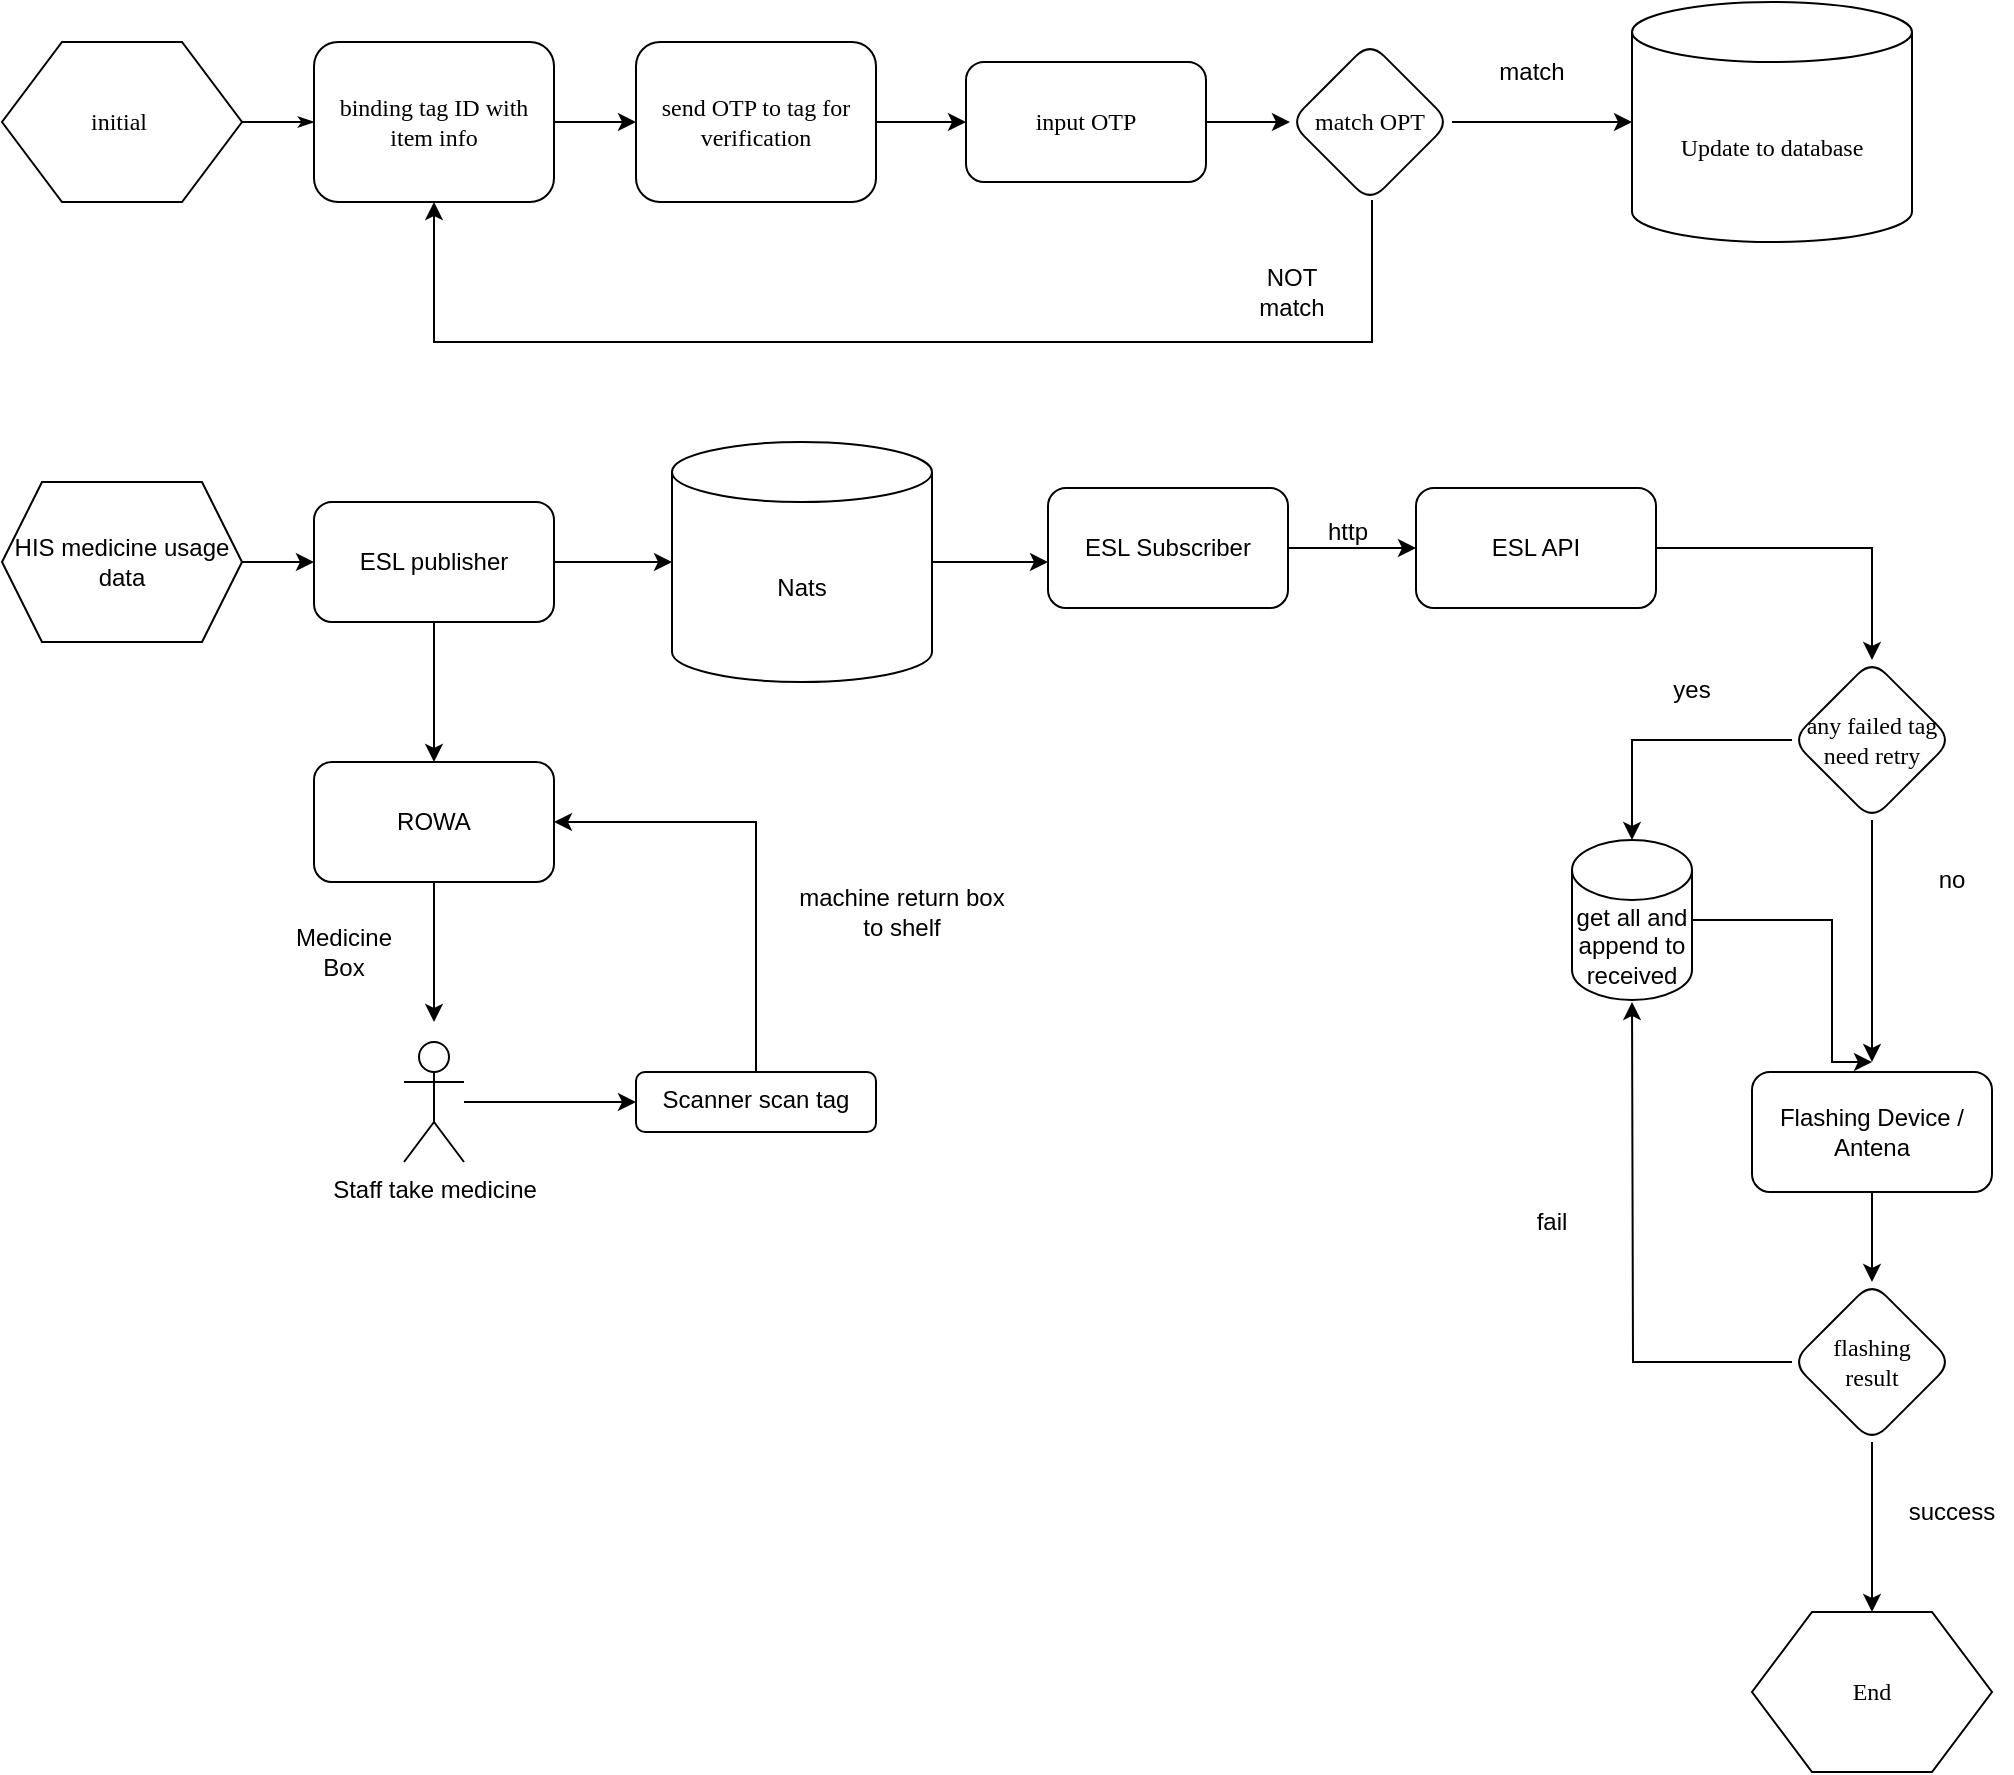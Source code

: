 <mxfile version="20.8.3" type="github">
  <diagram name="Page-1" id="8ce9d11a-91a2-4d17-14d8-a56ed91bf033">
    <mxGraphModel dx="1432" dy="836" grid="1" gridSize="10" guides="1" tooltips="1" connect="1" arrows="1" fold="1" page="1" pageScale="2" pageWidth="1100" pageHeight="850" background="none" math="0" shadow="0">
      <root>
        <mxCell id="0" />
        <mxCell id="1" parent="0" />
        <mxCell id="17ea667e15c223fc-28" style="edgeStyle=orthogonalEdgeStyle;rounded=1;html=1;labelBackgroundColor=none;startArrow=none;startFill=0;startSize=5;endArrow=classicThin;endFill=1;endSize=5;jettySize=auto;orthogonalLoop=1;strokeWidth=1;fontFamily=Verdana;fontSize=8" parent="1" source="17ea667e15c223fc-1" target="17ea667e15c223fc-2" edge="1">
          <mxGeometry relative="1" as="geometry" />
        </mxCell>
        <mxCell id="17ea667e15c223fc-1" value="initial&amp;nbsp;" style="shape=hexagon;perimeter=hexagonPerimeter;whiteSpace=wrap;html=1;rounded=0;shadow=0;labelBackgroundColor=none;strokeWidth=1;fontFamily=Verdana;fontSize=12;align=center;" parent="1" vertex="1">
          <mxGeometry x="25" y="30" width="120" height="80" as="geometry" />
        </mxCell>
        <mxCell id="yy2sZE4itZw_RQWSuxx_-3" value="" style="edgeStyle=orthogonalEdgeStyle;rounded=0;orthogonalLoop=1;jettySize=auto;html=1;" parent="1" source="17ea667e15c223fc-2" target="yy2sZE4itZw_RQWSuxx_-2" edge="1">
          <mxGeometry relative="1" as="geometry" />
        </mxCell>
        <mxCell id="17ea667e15c223fc-2" value="binding tag ID with item info&lt;br&gt;" style="rounded=1;whiteSpace=wrap;html=1;shadow=0;labelBackgroundColor=none;strokeWidth=1;fontFamily=Verdana;fontSize=12;align=center;" parent="1" vertex="1">
          <mxGeometry x="181" y="30" width="120" height="80" as="geometry" />
        </mxCell>
        <mxCell id="17ea667e15c223fc-26" value="End" style="shape=hexagon;perimeter=hexagonPerimeter;whiteSpace=wrap;html=1;rounded=0;shadow=0;labelBackgroundColor=none;strokeWidth=1;fontFamily=Verdana;fontSize=12;align=center;" parent="1" vertex="1">
          <mxGeometry x="900" y="815" width="120" height="80" as="geometry" />
        </mxCell>
        <mxCell id="yy2sZE4itZw_RQWSuxx_-5" value="" style="edgeStyle=orthogonalEdgeStyle;rounded=0;orthogonalLoop=1;jettySize=auto;html=1;" parent="1" source="yy2sZE4itZw_RQWSuxx_-2" target="yy2sZE4itZw_RQWSuxx_-4" edge="1">
          <mxGeometry relative="1" as="geometry" />
        </mxCell>
        <mxCell id="yy2sZE4itZw_RQWSuxx_-2" value="send OTP to tag for verification" style="rounded=1;whiteSpace=wrap;html=1;shadow=0;labelBackgroundColor=none;strokeWidth=1;fontFamily=Verdana;fontSize=12;align=center;" parent="1" vertex="1">
          <mxGeometry x="342" y="30" width="120" height="80" as="geometry" />
        </mxCell>
        <mxCell id="yy2sZE4itZw_RQWSuxx_-7" value="" style="edgeStyle=orthogonalEdgeStyle;rounded=0;orthogonalLoop=1;jettySize=auto;html=1;" parent="1" source="yy2sZE4itZw_RQWSuxx_-4" target="yy2sZE4itZw_RQWSuxx_-6" edge="1">
          <mxGeometry relative="1" as="geometry" />
        </mxCell>
        <mxCell id="yy2sZE4itZw_RQWSuxx_-4" value="input OTP" style="whiteSpace=wrap;html=1;fontFamily=Verdana;rounded=1;shadow=0;labelBackgroundColor=none;strokeWidth=1;" parent="1" vertex="1">
          <mxGeometry x="507" y="40" width="120" height="60" as="geometry" />
        </mxCell>
        <mxCell id="yy2sZE4itZw_RQWSuxx_-8" style="edgeStyle=orthogonalEdgeStyle;rounded=0;orthogonalLoop=1;jettySize=auto;html=1;entryX=0.5;entryY=1;entryDx=0;entryDy=0;" parent="1" source="yy2sZE4itZw_RQWSuxx_-6" target="17ea667e15c223fc-2" edge="1">
          <mxGeometry relative="1" as="geometry">
            <Array as="points">
              <mxPoint x="710" y="180" />
              <mxPoint x="241" y="180" />
            </Array>
          </mxGeometry>
        </mxCell>
        <mxCell id="yy2sZE4itZw_RQWSuxx_-12" value="" style="edgeStyle=orthogonalEdgeStyle;rounded=0;orthogonalLoop=1;jettySize=auto;html=1;" parent="1" edge="1">
          <mxGeometry relative="1" as="geometry">
            <mxPoint x="750" y="70" as="sourcePoint" />
            <mxPoint x="840" y="70" as="targetPoint" />
          </mxGeometry>
        </mxCell>
        <mxCell id="yy2sZE4itZw_RQWSuxx_-6" value="match OPT" style="rhombus;whiteSpace=wrap;html=1;fontFamily=Verdana;rounded=1;shadow=0;labelBackgroundColor=none;strokeWidth=1;" parent="1" vertex="1">
          <mxGeometry x="669" y="30" width="80" height="80" as="geometry" />
        </mxCell>
        <mxCell id="yy2sZE4itZw_RQWSuxx_-9" value="NOT match&lt;br&gt;" style="text;html=1;strokeColor=none;fillColor=none;align=center;verticalAlign=middle;whiteSpace=wrap;rounded=0;" parent="1" vertex="1">
          <mxGeometry x="640" y="140" width="60" height="30" as="geometry" />
        </mxCell>
        <mxCell id="yy2sZE4itZw_RQWSuxx_-13" value="match" style="text;html=1;strokeColor=none;fillColor=none;align=center;verticalAlign=middle;whiteSpace=wrap;rounded=0;" parent="1" vertex="1">
          <mxGeometry x="760" y="30" width="60" height="30" as="geometry" />
        </mxCell>
        <mxCell id="yy2sZE4itZw_RQWSuxx_-18" value="" style="edgeStyle=orthogonalEdgeStyle;rounded=0;orthogonalLoop=1;jettySize=auto;html=1;" parent="1" source="yy2sZE4itZw_RQWSuxx_-16" target="yy2sZE4itZw_RQWSuxx_-17" edge="1">
          <mxGeometry relative="1" as="geometry" />
        </mxCell>
        <mxCell id="yy2sZE4itZw_RQWSuxx_-16" value="HIS medicine usage data" style="shape=hexagon;perimeter=hexagonPerimeter2;whiteSpace=wrap;html=1;fixedSize=1;" parent="1" vertex="1">
          <mxGeometry x="25" y="250" width="120" height="80" as="geometry" />
        </mxCell>
        <mxCell id="yy2sZE4itZw_RQWSuxx_-23" value="" style="edgeStyle=orthogonalEdgeStyle;rounded=0;orthogonalLoop=1;jettySize=auto;html=1;" parent="1" source="yy2sZE4itZw_RQWSuxx_-17" target="yy2sZE4itZw_RQWSuxx_-22" edge="1">
          <mxGeometry relative="1" as="geometry" />
        </mxCell>
        <mxCell id="hlQuVm98A-8ef_0kIV-_-12" style="edgeStyle=orthogonalEdgeStyle;rounded=0;orthogonalLoop=1;jettySize=auto;html=1;entryX=0;entryY=0.5;entryDx=0;entryDy=0;entryPerimeter=0;" edge="1" parent="1" source="yy2sZE4itZw_RQWSuxx_-17" target="hlQuVm98A-8ef_0kIV-_-11">
          <mxGeometry relative="1" as="geometry" />
        </mxCell>
        <mxCell id="yy2sZE4itZw_RQWSuxx_-17" value="ESL publisher&lt;br&gt;" style="rounded=1;whiteSpace=wrap;html=1;" parent="1" vertex="1">
          <mxGeometry x="181" y="260" width="120" height="60" as="geometry" />
        </mxCell>
        <mxCell id="yy2sZE4itZw_RQWSuxx_-25" value="" style="edgeStyle=orthogonalEdgeStyle;rounded=0;orthogonalLoop=1;jettySize=auto;html=1;" parent="1" source="yy2sZE4itZw_RQWSuxx_-20" target="yy2sZE4itZw_RQWSuxx_-24" edge="1">
          <mxGeometry relative="1" as="geometry" />
        </mxCell>
        <mxCell id="yy2sZE4itZw_RQWSuxx_-20" value="ESL Subscriber" style="whiteSpace=wrap;html=1;rounded=1;" parent="1" vertex="1">
          <mxGeometry x="548" y="253" width="120" height="60" as="geometry" />
        </mxCell>
        <mxCell id="hlQuVm98A-8ef_0kIV-_-5" style="edgeStyle=orthogonalEdgeStyle;rounded=0;orthogonalLoop=1;jettySize=auto;html=1;" edge="1" parent="1" source="yy2sZE4itZw_RQWSuxx_-22">
          <mxGeometry relative="1" as="geometry">
            <mxPoint x="241" y="520" as="targetPoint" />
          </mxGeometry>
        </mxCell>
        <mxCell id="yy2sZE4itZw_RQWSuxx_-22" value="ROWA" style="whiteSpace=wrap;html=1;rounded=1;" parent="1" vertex="1">
          <mxGeometry x="181" y="390" width="120" height="60" as="geometry" />
        </mxCell>
        <mxCell id="hlQuVm98A-8ef_0kIV-_-19" style="edgeStyle=orthogonalEdgeStyle;rounded=0;orthogonalLoop=1;jettySize=auto;html=1;entryX=0.5;entryY=0;entryDx=0;entryDy=0;" edge="1" parent="1" source="yy2sZE4itZw_RQWSuxx_-24" target="hlQuVm98A-8ef_0kIV-_-21">
          <mxGeometry relative="1" as="geometry">
            <mxPoint x="920" y="283" as="targetPoint" />
          </mxGeometry>
        </mxCell>
        <mxCell id="yy2sZE4itZw_RQWSuxx_-24" value="ESL API" style="whiteSpace=wrap;html=1;rounded=1;" parent="1" vertex="1">
          <mxGeometry x="732" y="253" width="120" height="60" as="geometry" />
        </mxCell>
        <mxCell id="yy2sZE4itZw_RQWSuxx_-26" value="http" style="text;html=1;strokeColor=none;fillColor=none;align=center;verticalAlign=middle;whiteSpace=wrap;rounded=0;" parent="1" vertex="1">
          <mxGeometry x="668" y="260" width="60" height="30" as="geometry" />
        </mxCell>
        <mxCell id="yy2sZE4itZw_RQWSuxx_-27" value="&lt;span style=&quot;font-family: Verdana;&quot;&gt;Update to database&lt;/span&gt;" style="shape=cylinder3;whiteSpace=wrap;html=1;boundedLbl=1;backgroundOutline=1;size=15;" parent="1" vertex="1">
          <mxGeometry x="840" y="10" width="140" height="120" as="geometry" />
        </mxCell>
        <mxCell id="hlQuVm98A-8ef_0kIV-_-9" value="" style="edgeStyle=orthogonalEdgeStyle;rounded=0;orthogonalLoop=1;jettySize=auto;html=1;" edge="1" parent="1" source="hlQuVm98A-8ef_0kIV-_-1" target="hlQuVm98A-8ef_0kIV-_-8">
          <mxGeometry relative="1" as="geometry" />
        </mxCell>
        <mxCell id="hlQuVm98A-8ef_0kIV-_-1" value="Staff take medicine&lt;br&gt;" style="shape=umlActor;verticalLabelPosition=bottom;verticalAlign=top;html=1;outlineConnect=0;" vertex="1" parent="1">
          <mxGeometry x="226" y="530" width="30" height="60" as="geometry" />
        </mxCell>
        <mxCell id="hlQuVm98A-8ef_0kIV-_-6" value="machine return&amp;nbsp;box to shelf" style="text;html=1;strokeColor=none;fillColor=none;align=center;verticalAlign=middle;whiteSpace=wrap;rounded=0;" vertex="1" parent="1">
          <mxGeometry x="420" y="450" width="110" height="30" as="geometry" />
        </mxCell>
        <mxCell id="hlQuVm98A-8ef_0kIV-_-7" value="Medicine Box" style="text;html=1;strokeColor=none;fillColor=none;align=center;verticalAlign=middle;whiteSpace=wrap;rounded=0;" vertex="1" parent="1">
          <mxGeometry x="166" y="470" width="60" height="30" as="geometry" />
        </mxCell>
        <mxCell id="hlQuVm98A-8ef_0kIV-_-10" style="edgeStyle=orthogonalEdgeStyle;rounded=0;orthogonalLoop=1;jettySize=auto;html=1;entryX=1;entryY=0.5;entryDx=0;entryDy=0;" edge="1" parent="1" source="hlQuVm98A-8ef_0kIV-_-8" target="yy2sZE4itZw_RQWSuxx_-22">
          <mxGeometry relative="1" as="geometry">
            <Array as="points">
              <mxPoint x="402" y="420" />
            </Array>
          </mxGeometry>
        </mxCell>
        <mxCell id="hlQuVm98A-8ef_0kIV-_-8" value="Scanner scan tag" style="rounded=1;whiteSpace=wrap;html=1;verticalAlign=top;" vertex="1" parent="1">
          <mxGeometry x="342" y="545" width="120" height="30" as="geometry" />
        </mxCell>
        <mxCell id="hlQuVm98A-8ef_0kIV-_-13" style="edgeStyle=orthogonalEdgeStyle;rounded=0;orthogonalLoop=1;jettySize=auto;html=1;entryX=0;entryY=0.617;entryDx=0;entryDy=0;entryPerimeter=0;" edge="1" parent="1" source="hlQuVm98A-8ef_0kIV-_-11" target="yy2sZE4itZw_RQWSuxx_-20">
          <mxGeometry relative="1" as="geometry">
            <Array as="points">
              <mxPoint x="545" y="290" />
            </Array>
          </mxGeometry>
        </mxCell>
        <mxCell id="hlQuVm98A-8ef_0kIV-_-11" value="Nats" style="shape=cylinder3;whiteSpace=wrap;html=1;boundedLbl=1;backgroundOutline=1;size=15;" vertex="1" parent="1">
          <mxGeometry x="360" y="230" width="130" height="120" as="geometry" />
        </mxCell>
        <mxCell id="hlQuVm98A-8ef_0kIV-_-25" style="edgeStyle=orthogonalEdgeStyle;rounded=0;orthogonalLoop=1;jettySize=auto;html=1;entryX=0.5;entryY=0;entryDx=0;entryDy=0;" edge="1" parent="1" source="hlQuVm98A-8ef_0kIV-_-14">
          <mxGeometry relative="1" as="geometry">
            <mxPoint x="960" y="540" as="targetPoint" />
            <Array as="points">
              <mxPoint x="940" y="469" />
              <mxPoint x="940" y="540" />
            </Array>
          </mxGeometry>
        </mxCell>
        <mxCell id="hlQuVm98A-8ef_0kIV-_-14" value="get all and append to received" style="shape=cylinder3;whiteSpace=wrap;html=1;boundedLbl=1;backgroundOutline=1;size=15;" vertex="1" parent="1">
          <mxGeometry x="810" y="429" width="60" height="80" as="geometry" />
        </mxCell>
        <mxCell id="hlQuVm98A-8ef_0kIV-_-22" style="edgeStyle=orthogonalEdgeStyle;rounded=0;orthogonalLoop=1;jettySize=auto;html=1;entryX=0.5;entryY=0;entryDx=0;entryDy=0;entryPerimeter=0;" edge="1" parent="1" source="hlQuVm98A-8ef_0kIV-_-21" target="hlQuVm98A-8ef_0kIV-_-14">
          <mxGeometry relative="1" as="geometry" />
        </mxCell>
        <mxCell id="hlQuVm98A-8ef_0kIV-_-26" style="edgeStyle=orthogonalEdgeStyle;rounded=0;orthogonalLoop=1;jettySize=auto;html=1;exitX=0.5;exitY=1;exitDx=0;exitDy=0;entryX=0.5;entryY=0;entryDx=0;entryDy=0;" edge="1" parent="1" source="hlQuVm98A-8ef_0kIV-_-21">
          <mxGeometry relative="1" as="geometry">
            <mxPoint x="960" y="540" as="targetPoint" />
          </mxGeometry>
        </mxCell>
        <mxCell id="hlQuVm98A-8ef_0kIV-_-21" value="any failed tag need retry" style="rhombus;whiteSpace=wrap;html=1;fontFamily=Verdana;rounded=1;shadow=0;labelBackgroundColor=none;strokeWidth=1;" vertex="1" parent="1">
          <mxGeometry x="920" y="339" width="80" height="80" as="geometry" />
        </mxCell>
        <mxCell id="hlQuVm98A-8ef_0kIV-_-23" value="yes" style="text;html=1;strokeColor=none;fillColor=none;align=center;verticalAlign=middle;whiteSpace=wrap;rounded=0;" vertex="1" parent="1">
          <mxGeometry x="840" y="339" width="60" height="30" as="geometry" />
        </mxCell>
        <mxCell id="hlQuVm98A-8ef_0kIV-_-27" value="no" style="text;html=1;strokeColor=none;fillColor=none;align=center;verticalAlign=middle;whiteSpace=wrap;rounded=0;" vertex="1" parent="1">
          <mxGeometry x="970" y="434" width="60" height="30" as="geometry" />
        </mxCell>
        <mxCell id="hlQuVm98A-8ef_0kIV-_-30" style="edgeStyle=orthogonalEdgeStyle;rounded=0;orthogonalLoop=1;jettySize=auto;html=1;entryX=0.5;entryY=0;entryDx=0;entryDy=0;" edge="1" parent="1" source="hlQuVm98A-8ef_0kIV-_-28" target="hlQuVm98A-8ef_0kIV-_-29">
          <mxGeometry relative="1" as="geometry" />
        </mxCell>
        <mxCell id="hlQuVm98A-8ef_0kIV-_-28" value="Flashing Device / Antena" style="whiteSpace=wrap;html=1;rounded=1;" vertex="1" parent="1">
          <mxGeometry x="900" y="545" width="120" height="60" as="geometry" />
        </mxCell>
        <mxCell id="hlQuVm98A-8ef_0kIV-_-31" style="edgeStyle=orthogonalEdgeStyle;rounded=0;orthogonalLoop=1;jettySize=auto;html=1;entryX=0.5;entryY=0;entryDx=0;entryDy=0;" edge="1" parent="1" source="hlQuVm98A-8ef_0kIV-_-29" target="17ea667e15c223fc-26">
          <mxGeometry relative="1" as="geometry" />
        </mxCell>
        <mxCell id="hlQuVm98A-8ef_0kIV-_-32" style="edgeStyle=orthogonalEdgeStyle;rounded=0;orthogonalLoop=1;jettySize=auto;html=1;" edge="1" parent="1" source="hlQuVm98A-8ef_0kIV-_-29">
          <mxGeometry relative="1" as="geometry">
            <mxPoint x="840" y="510" as="targetPoint" />
          </mxGeometry>
        </mxCell>
        <mxCell id="hlQuVm98A-8ef_0kIV-_-29" value="flashing &lt;br&gt;result" style="rhombus;whiteSpace=wrap;html=1;fontFamily=Verdana;rounded=1;shadow=0;labelBackgroundColor=none;strokeWidth=1;" vertex="1" parent="1">
          <mxGeometry x="920" y="650" width="80" height="80" as="geometry" />
        </mxCell>
        <mxCell id="hlQuVm98A-8ef_0kIV-_-33" value="fail" style="text;html=1;strokeColor=none;fillColor=none;align=center;verticalAlign=middle;whiteSpace=wrap;rounded=0;" vertex="1" parent="1">
          <mxGeometry x="770" y="605" width="60" height="30" as="geometry" />
        </mxCell>
        <mxCell id="hlQuVm98A-8ef_0kIV-_-34" value="success&lt;br&gt;" style="text;html=1;strokeColor=none;fillColor=none;align=center;verticalAlign=middle;whiteSpace=wrap;rounded=0;" vertex="1" parent="1">
          <mxGeometry x="970" y="750" width="60" height="30" as="geometry" />
        </mxCell>
      </root>
    </mxGraphModel>
  </diagram>
</mxfile>
